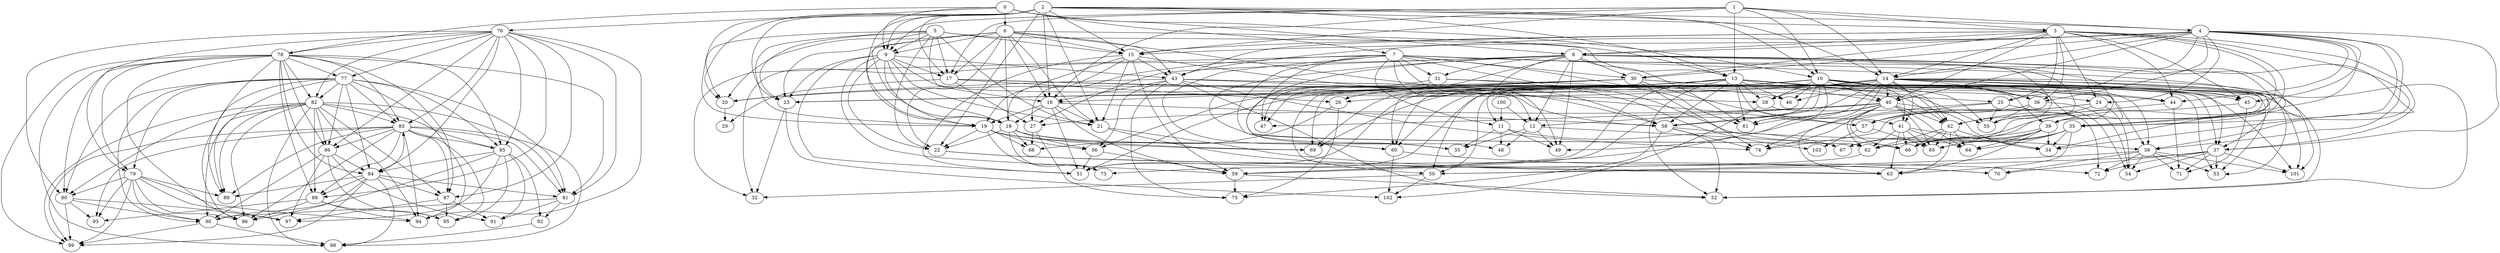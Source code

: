 digraph {
0 [label = 0, shape = ellipse];
1 [label = 1, shape = ellipse];
2 [label = 2, shape = ellipse];
3 [label = 3, shape = ellipse];
4 [label = 4, shape = ellipse];
5 [label = 5, shape = ellipse];
6 [label = 6, shape = ellipse];
7 [label = 7, shape = ellipse];
8 [label = 8, shape = ellipse];
9 [label = 9, shape = ellipse];
10 [label = 10, shape = ellipse];
11 [label = 11, shape = ellipse];
12 [label = 12, shape = ellipse];
13 [label = 13, shape = ellipse];
14 [label = 14, shape = ellipse];
15 [label = 15, shape = ellipse];
16 [label = 16, shape = ellipse];
17 [label = 17, shape = ellipse];
18 [label = 18, shape = ellipse];
19 [label = 19, shape = ellipse];
20 [label = 20, shape = ellipse];
21 [label = 21, shape = ellipse];
22 [label = 22, shape = ellipse];
23 [label = 23, shape = ellipse];
24 [label = 24, shape = ellipse];
25 [label = 25, shape = ellipse];
26 [label = 26, shape = ellipse];
27 [label = 27, shape = ellipse];
28 [label = 28, shape = ellipse];
29 [label = 29, shape = ellipse];
30 [label = 30, shape = ellipse];
31 [label = 31, shape = ellipse];
32 [label = 32, shape = ellipse];
33 [label = 33, shape = ellipse];
34 [label = 34, shape = ellipse];
35 [label = 35, shape = ellipse];
36 [label = 36, shape = ellipse];
37 [label = 37, shape = ellipse];
38 [label = 38, shape = ellipse];
39 [label = 39, shape = ellipse];
40 [label = 40, shape = ellipse];
41 [label = 41, shape = ellipse];
42 [label = 42, shape = ellipse];
43 [label = 43, shape = ellipse];
44 [label = 44, shape = ellipse];
45 [label = 45, shape = ellipse];
46 [label = 46, shape = ellipse];
47 [label = 47, shape = ellipse];
48 [label = 48, shape = ellipse];
49 [label = 49, shape = ellipse];
50 [label = 50, shape = ellipse];
51 [label = 51, shape = ellipse];
52 [label = 52, shape = ellipse];
53 [label = 53, shape = ellipse];
54 [label = 54, shape = ellipse];
55 [label = 55, shape = ellipse];
56 [label = 56, shape = ellipse];
57 [label = 57, shape = ellipse];
58 [label = 58, shape = ellipse];
59 [label = 59, shape = ellipse];
60 [label = 60, shape = ellipse];
61 [label = 61, shape = ellipse];
62 [label = 62, shape = ellipse];
63 [label = 63, shape = ellipse];
64 [label = 64, shape = ellipse];
65 [label = 65, shape = ellipse];
66 [label = 66, shape = ellipse];
67 [label = 67, shape = ellipse];
68 [label = 68, shape = ellipse];
69 [label = 69, shape = ellipse];
70 [label = 70, shape = ellipse];
71 [label = 71, shape = ellipse];
72 [label = 72, shape = ellipse];
73 [label = 73, shape = ellipse];
74 [label = 74, shape = ellipse];
75 [label = 75, shape = ellipse];
76 [label = 76, shape = ellipse];
77 [label = 77, shape = ellipse];
78 [label = 78, shape = ellipse];
79 [label = 79, shape = ellipse];
80 [label = 80, shape = ellipse];
81 [label = 81, shape = ellipse];
82 [label = 82, shape = ellipse];
83 [label = 83, shape = ellipse];
84 [label = 84, shape = ellipse];
85 [label = 85, shape = ellipse];
86 [label = 86, shape = ellipse];
87 [label = 87, shape = ellipse];
88 [label = 88, shape = ellipse];
89 [label = 89, shape = ellipse];
90 [label = 90, shape = ellipse];
91 [label = 91, shape = ellipse];
92 [label = 92, shape = ellipse];
93 [label = 93, shape = ellipse];
94 [label = 94, shape = ellipse];
95 [label = 95, shape = ellipse];
96 [label = 96, shape = ellipse];
97 [label = 97, shape = ellipse];
98 [label = 98, shape = ellipse];
99 [label = 99, shape = ellipse];
100 [label = 100, shape = ellipse];
101 [label = 101, shape = ellipse];
102 [label = 102, shape = ellipse];
103 [label = 103, shape = ellipse];
0->6;
0->7;
0->8;
0->9;
0->10;
0->76;
0->78;
1->3;
1->4;
1->9;
1->10;
1->13;
1->14;
1->15;
1->16;
1->17;
2->3;
2->4;
2->9;
2->10;
2->13;
2->14;
2->15;
2->16;
2->17;
2->18;
2->19;
2->20;
2->21;
2->22;
2->23;
3->8;
3->14;
3->15;
3->24;
3->25;
3->30;
3->35;
3->36;
3->37;
3->38;
3->39;
3->40;
3->43;
3->44;
3->45;
4->8;
4->14;
4->15;
4->24;
4->25;
4->30;
4->35;
4->36;
4->37;
4->38;
4->39;
4->40;
4->43;
4->44;
4->45;
5->9;
5->13;
5->15;
5->16;
5->17;
5->18;
5->19;
5->20;
5->21;
5->22;
5->23;
6->9;
6->13;
6->15;
6->16;
6->17;
6->18;
6->19;
6->20;
6->21;
6->22;
6->23;
6->43;
6->58;
7->11;
7->12;
7->27;
7->30;
7->31;
7->32;
7->33;
7->34;
7->35;
7->42;
7->47;
7->49;
7->61;
7->62;
7->66;
8->11;
8->12;
8->27;
8->30;
8->31;
8->32;
8->33;
8->34;
8->35;
8->42;
8->47;
8->49;
8->61;
8->62;
8->66;
9->17;
9->18;
9->19;
9->21;
9->22;
9->23;
9->43;
9->51;
9->58;
9->59;
10->23;
10->26;
10->28;
10->36;
10->37;
10->39;
10->40;
10->41;
10->42;
10->45;
10->46;
10->50;
10->51;
10->52;
10->53;
10->55;
10->58;
10->59;
10->60;
10->61;
10->69;
10->101;
11->33;
11->48;
11->49;
11->67;
12->33;
12->48;
12->49;
12->67;
13->23;
13->26;
13->28;
13->36;
13->37;
13->39;
13->40;
13->41;
13->42;
13->45;
13->46;
13->50;
13->51;
13->52;
13->53;
13->55;
13->58;
13->59;
13->60;
13->61;
13->69;
13->101;
14->23;
14->26;
14->28;
14->36;
14->37;
14->39;
14->40;
14->41;
14->42;
14->45;
14->46;
14->50;
14->51;
14->52;
14->53;
14->55;
14->58;
14->59;
14->60;
14->61;
14->69;
14->101;
15->18;
15->19;
15->21;
15->43;
15->51;
15->58;
15->59;
16->18;
16->19;
16->21;
16->51;
16->58;
16->59;
17->24;
17->25;
17->26;
17->27;
17->28;
17->29;
18->22;
18->56;
18->60;
18->68;
18->69;
18->73;
19->22;
19->56;
19->60;
19->68;
19->69;
19->73;
20->29;
21->63;
21->70;
22->63;
22->70;
23->32;
23->102;
24->54;
24->55;
24->57;
24->74;
25->54;
25->55;
25->57;
25->74;
26->68;
26->75;
27->68;
27->75;
28->72;
28->102;
30->16;
30->20;
30->38;
30->44;
30->56;
30->57;
30->74;
31->46;
31->47;
31->48;
31->103;
35->34;
35->62;
35->63;
35->64;
35->65;
35->66;
36->54;
36->55;
36->57;
36->74;
37->50;
37->53;
37->54;
37->70;
37->71;
37->72;
37->101;
38->50;
38->53;
38->54;
38->70;
38->71;
38->72;
38->101;
39->34;
39->62;
39->63;
39->64;
39->65;
39->66;
40->12;
40->27;
40->34;
40->42;
40->47;
40->49;
40->61;
40->62;
40->63;
40->64;
40->65;
40->66;
41->34;
41->62;
41->63;
41->64;
41->65;
41->66;
42->34;
42->62;
42->63;
42->64;
42->65;
42->66;
43->16;
43->20;
43->38;
43->44;
43->52;
43->56;
43->57;
43->74;
43->75;
44->67;
44->71;
45->67;
45->71;
50->32;
50->102;
56->51;
56->59;
57->65;
57->103;
58->38;
58->52;
58->74;
58->75;
59->52;
59->75;
60->72;
60->102;
62->73;
76->77;
76->78;
76->79;
76->80;
76->81;
76->82;
76->83;
76->84;
76->85;
76->86;
76->87;
76->88;
76->94;
77->79;
77->80;
77->81;
77->82;
77->83;
77->84;
77->85;
77->86;
77->89;
77->90;
77->94;
77->96;
78->77;
78->79;
78->80;
78->81;
78->82;
78->83;
78->84;
78->85;
78->86;
78->87;
78->88;
78->89;
78->96;
78->98;
78->99;
79->80;
79->89;
79->90;
79->93;
79->94;
79->96;
79->97;
79->99;
80->90;
80->93;
80->97;
80->99;
81->90;
81->91;
81->92;
82->80;
82->81;
82->83;
82->85;
82->86;
82->87;
82->88;
82->89;
82->90;
82->94;
82->96;
82->98;
82->99;
83->81;
83->85;
83->86;
83->87;
83->88;
83->89;
83->93;
83->94;
83->95;
83->96;
83->98;
83->99;
84->81;
84->83;
84->87;
84->88;
84->89;
84->96;
84->98;
84->99;
85->84;
85->90;
85->91;
85->92;
85->95;
85->97;
86->84;
86->90;
86->91;
86->95;
86->97;
87->91;
87->95;
87->97;
88->93;
88->94;
88->95;
88->96;
90->98;
90->99;
92->98;
100->11;
100->12;
}
